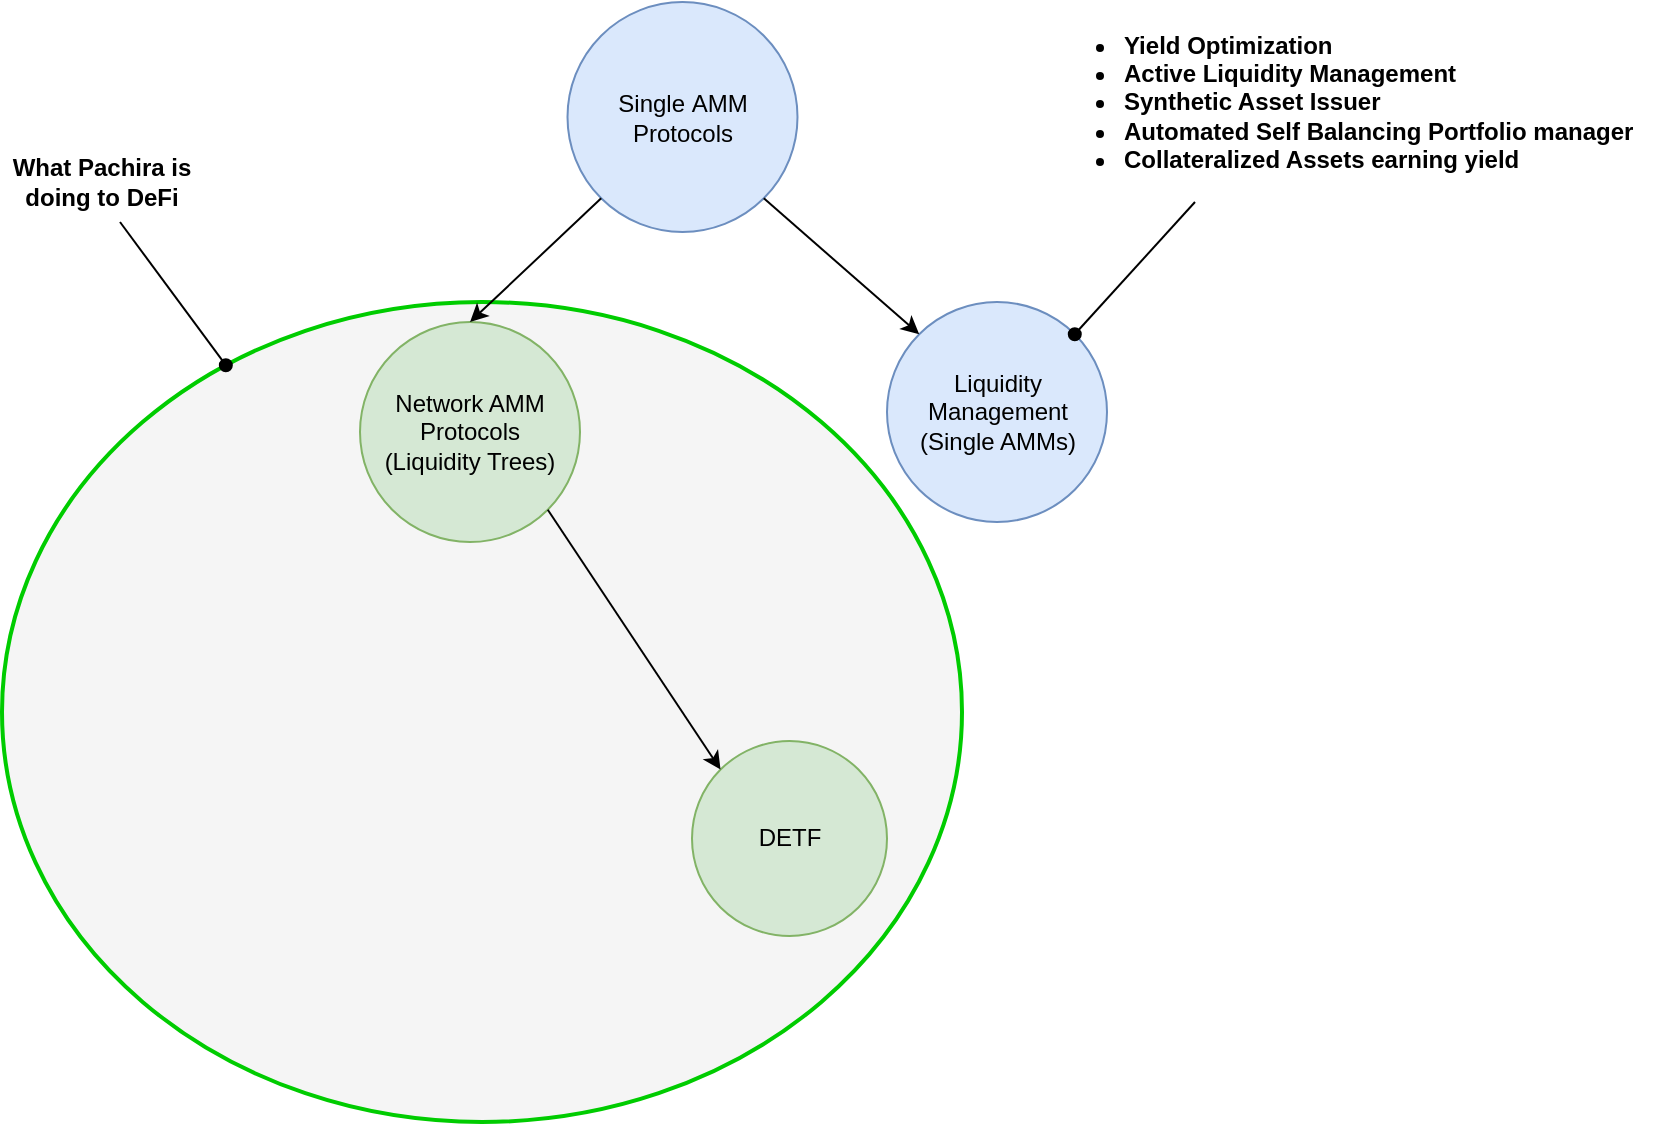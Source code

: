 <mxfile version="22.1.18" type="device">
  <diagram name="Page-1" id="EQvnwmG1Y4y3t1T5L9dF">
    <mxGraphModel dx="784" dy="655" grid="1" gridSize="10" guides="1" tooltips="1" connect="1" arrows="1" fold="1" page="1" pageScale="1" pageWidth="850" pageHeight="1100" math="0" shadow="0">
      <root>
        <mxCell id="0" />
        <mxCell id="1" parent="0" />
        <mxCell id="9_uu6jw-6xjPogpNQrbh-2" value="" style="ellipse;whiteSpace=wrap;html=1;fillColor=#f5f5f5;strokeColor=#00CC00;fontColor=#333333;strokeWidth=2;" parent="1" vertex="1">
          <mxGeometry x="81" y="210" width="480" height="410" as="geometry" />
        </mxCell>
        <mxCell id="iVDocXxHOifkbJ-Q9HDR-1" value="Single&amp;nbsp;AMM&lt;br&gt;Protocols" style="ellipse;whiteSpace=wrap;html=1;aspect=fixed;fillColor=#dae8fc;strokeColor=#6c8ebf;" parent="1" vertex="1">
          <mxGeometry x="363.75" y="60" width="115" height="115" as="geometry" />
        </mxCell>
        <mxCell id="iVDocXxHOifkbJ-Q9HDR-2" value="Network AMM&lt;br&gt;Protocols&lt;br&gt;(Liquidity Trees)" style="ellipse;whiteSpace=wrap;html=1;aspect=fixed;fillColor=#d5e8d4;strokeColor=#82b366;" parent="1" vertex="1">
          <mxGeometry x="260" y="220" width="110" height="110" as="geometry" />
        </mxCell>
        <mxCell id="iVDocXxHOifkbJ-Q9HDR-3" value="Liquidity Management&lt;br&gt;(Single AMMs)" style="ellipse;whiteSpace=wrap;html=1;aspect=fixed;fillColor=#dae8fc;strokeColor=#6c8ebf;" parent="1" vertex="1">
          <mxGeometry x="523.5" y="210" width="110" height="110" as="geometry" />
        </mxCell>
        <mxCell id="iVDocXxHOifkbJ-Q9HDR-5" value="DETF" style="ellipse;whiteSpace=wrap;html=1;aspect=fixed;fillColor=#d5e8d4;strokeColor=#82b366;" parent="1" vertex="1">
          <mxGeometry x="426" y="429.5" width="97.5" height="97.5" as="geometry" />
        </mxCell>
        <mxCell id="iVDocXxHOifkbJ-Q9HDR-6" value="" style="endArrow=classic;html=1;rounded=0;exitX=0;exitY=1;exitDx=0;exitDy=0;entryX=0.5;entryY=0;entryDx=0;entryDy=0;" parent="1" source="iVDocXxHOifkbJ-Q9HDR-1" target="iVDocXxHOifkbJ-Q9HDR-2" edge="1">
          <mxGeometry width="50" height="50" relative="1" as="geometry">
            <mxPoint x="240" y="130" as="sourcePoint" />
            <mxPoint x="210" y="230" as="targetPoint" />
          </mxGeometry>
        </mxCell>
        <mxCell id="iVDocXxHOifkbJ-Q9HDR-7" value="" style="endArrow=classic;html=1;rounded=0;entryX=0;entryY=0;entryDx=0;entryDy=0;exitX=1;exitY=1;exitDx=0;exitDy=0;" parent="1" source="iVDocXxHOifkbJ-Q9HDR-2" target="iVDocXxHOifkbJ-Q9HDR-5" edge="1">
          <mxGeometry width="50" height="50" relative="1" as="geometry">
            <mxPoint x="110" y="310" as="sourcePoint" />
            <mxPoint x="160" y="260" as="targetPoint" />
          </mxGeometry>
        </mxCell>
        <mxCell id="iVDocXxHOifkbJ-Q9HDR-9" value="" style="endArrow=classic;html=1;rounded=0;exitX=1;exitY=1;exitDx=0;exitDy=0;entryX=0;entryY=0;entryDx=0;entryDy=0;" parent="1" source="iVDocXxHOifkbJ-Q9HDR-1" target="iVDocXxHOifkbJ-Q9HDR-3" edge="1">
          <mxGeometry width="50" height="50" relative="1" as="geometry">
            <mxPoint x="560" y="150" as="sourcePoint" />
            <mxPoint x="610" y="100" as="targetPoint" />
          </mxGeometry>
        </mxCell>
        <mxCell id="iVDocXxHOifkbJ-Q9HDR-16" value="&lt;ul&gt;&lt;li&gt;&lt;b&gt;Yield Optimization&lt;/b&gt;&lt;/li&gt;&lt;li&gt;&lt;b&gt;Active Liquidity Management&lt;/b&gt;&lt;/li&gt;&lt;li&gt;&lt;b&gt;Synthetic Asset Issuer&lt;/b&gt;&lt;/li&gt;&lt;li&gt;&lt;b&gt;Automated Self Balancing Portfolio manager&lt;/b&gt;&lt;/li&gt;&lt;li&gt;&lt;b&gt;Collateralized Assets earning yield&lt;/b&gt;&lt;/li&gt;&lt;/ul&gt;" style="text;html=1;strokeColor=none;fillColor=none;align=left;verticalAlign=middle;whiteSpace=wrap;rounded=0;" parent="1" vertex="1">
          <mxGeometry x="600" y="60" width="310" height="100" as="geometry" />
        </mxCell>
        <mxCell id="iVDocXxHOifkbJ-Q9HDR-17" value="" style="endArrow=oval;html=1;rounded=0;entryX=1;entryY=0;entryDx=0;entryDy=0;endFill=1;exitX=0.25;exitY=1;exitDx=0;exitDy=0;" parent="1" source="iVDocXxHOifkbJ-Q9HDR-16" target="iVDocXxHOifkbJ-Q9HDR-3" edge="1">
          <mxGeometry width="50" height="50" relative="1" as="geometry">
            <mxPoint x="710" y="70" as="sourcePoint" />
            <mxPoint x="580" y="70" as="targetPoint" />
          </mxGeometry>
        </mxCell>
        <mxCell id="9_uu6jw-6xjPogpNQrbh-3" value="" style="endArrow=oval;html=1;rounded=0;endFill=1;" parent="1" target="9_uu6jw-6xjPogpNQrbh-2" edge="1">
          <mxGeometry width="50" height="50" relative="1" as="geometry">
            <mxPoint x="140" y="170" as="sourcePoint" />
            <mxPoint x="200" y="130" as="targetPoint" />
          </mxGeometry>
        </mxCell>
        <mxCell id="9_uu6jw-6xjPogpNQrbh-4" value="What Pachira is doing to DeFi" style="text;html=1;strokeColor=none;fillColor=none;align=center;verticalAlign=middle;whiteSpace=wrap;rounded=0;fontStyle=1" parent="1" vertex="1">
          <mxGeometry x="81" y="140" width="100" height="20" as="geometry" />
        </mxCell>
      </root>
    </mxGraphModel>
  </diagram>
</mxfile>
